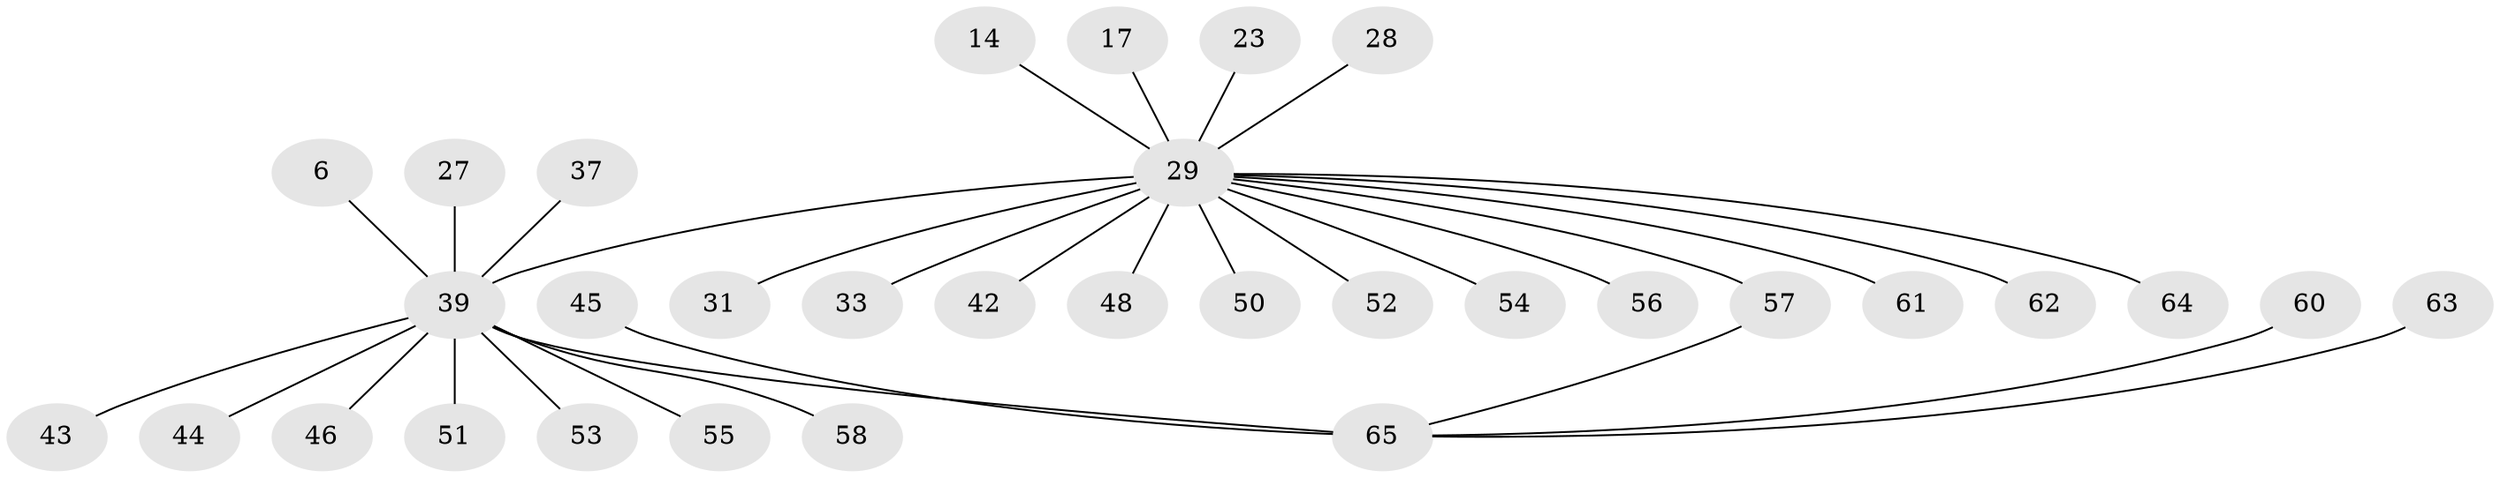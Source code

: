 // original degree distribution, {3: 0.07692307692307693, 15: 0.015384615384615385, 10: 0.015384615384615385, 1: 0.6307692307692307, 6: 0.015384615384615385, 4: 0.03076923076923077, 14: 0.015384615384615385, 2: 0.18461538461538463, 5: 0.015384615384615385}
// Generated by graph-tools (version 1.1) at 2025/51/03/04/25 21:51:05]
// undirected, 32 vertices, 32 edges
graph export_dot {
graph [start="1"]
  node [color=gray90,style=filled];
  6;
  14;
  17;
  23;
  27;
  28;
  29 [super="+5+12+16+10"];
  31;
  33 [super="+19"];
  37 [super="+34"];
  39 [super="+25+38"];
  42;
  43;
  44;
  45;
  46;
  48;
  50 [super="+40"];
  51 [super="+21"];
  52 [super="+47"];
  53;
  54;
  55;
  56;
  57 [super="+35"];
  58;
  60;
  61;
  62 [super="+59"];
  63;
  64;
  65 [super="+36+49+32+41"];
  6 -- 39;
  14 -- 29;
  17 -- 29;
  23 -- 29;
  27 -- 39;
  28 -- 29;
  29 -- 64;
  29 -- 31;
  29 -- 39 [weight=4];
  29 -- 42;
  29 -- 48;
  29 -- 54;
  29 -- 56;
  29 -- 61;
  29 -- 33;
  29 -- 57;
  29 -- 50;
  29 -- 52;
  29 -- 62;
  37 -- 39;
  39 -- 43;
  39 -- 44;
  39 -- 46;
  39 -- 51;
  39 -- 53;
  39 -- 55;
  39 -- 58;
  39 -- 65 [weight=2];
  45 -- 65;
  57 -- 65;
  60 -- 65;
  63 -- 65;
}
